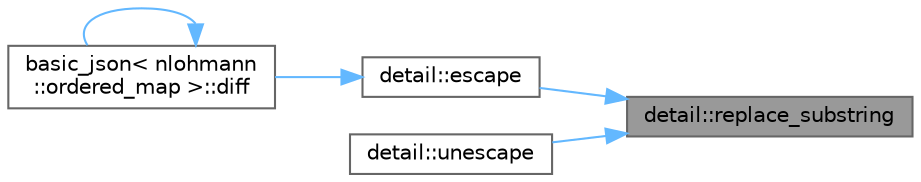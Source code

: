 digraph "detail::replace_substring"
{
 // INTERACTIVE_SVG=YES
 // LATEX_PDF_SIZE
  bgcolor="transparent";
  edge [fontname=Helvetica,fontsize=10,labelfontname=Helvetica,labelfontsize=10];
  node [fontname=Helvetica,fontsize=10,shape=box,height=0.2,width=0.4];
  rankdir="RL";
  Node1 [id="Node000001",label="detail::replace_substring",height=0.2,width=0.4,color="gray40", fillcolor="grey60", style="filled", fontcolor="black",tooltip="replace all occurrences of a substring by another string"];
  Node1 -> Node2 [id="edge1_Node000001_Node000002",dir="back",color="steelblue1",style="solid",tooltip=" "];
  Node2 [id="Node000002",label="detail::escape",height=0.2,width=0.4,color="grey40", fillcolor="white", style="filled",URL="$namespacedetail.html#af2a9ce4740e0b45d33129e2c8e53a0a8",tooltip="string escaping as described in RFC 6901 (Sect."];
  Node2 -> Node3 [id="edge2_Node000002_Node000003",dir="back",color="steelblue1",style="solid",tooltip=" "];
  Node3 [id="Node000003",label="basic_json\< nlohmann\l::ordered_map \>::diff",height=0.2,width=0.4,color="grey40", fillcolor="white", style="filled",URL="$classbasic__json.html#a940e724a2e8d5400ab772eb22af0387c",tooltip=" "];
  Node3 -> Node3 [id="edge3_Node000003_Node000003",dir="back",color="steelblue1",style="solid",tooltip=" "];
  Node1 -> Node4 [id="edge4_Node000001_Node000004",dir="back",color="steelblue1",style="solid",tooltip=" "];
  Node4 [id="Node000004",label="detail::unescape",height=0.2,width=0.4,color="grey40", fillcolor="white", style="filled",URL="$namespacedetail.html#aa45018148d8569ca6f4d10a983221df1",tooltip="string unescaping as described in RFC 6901 (Sect."];
}
